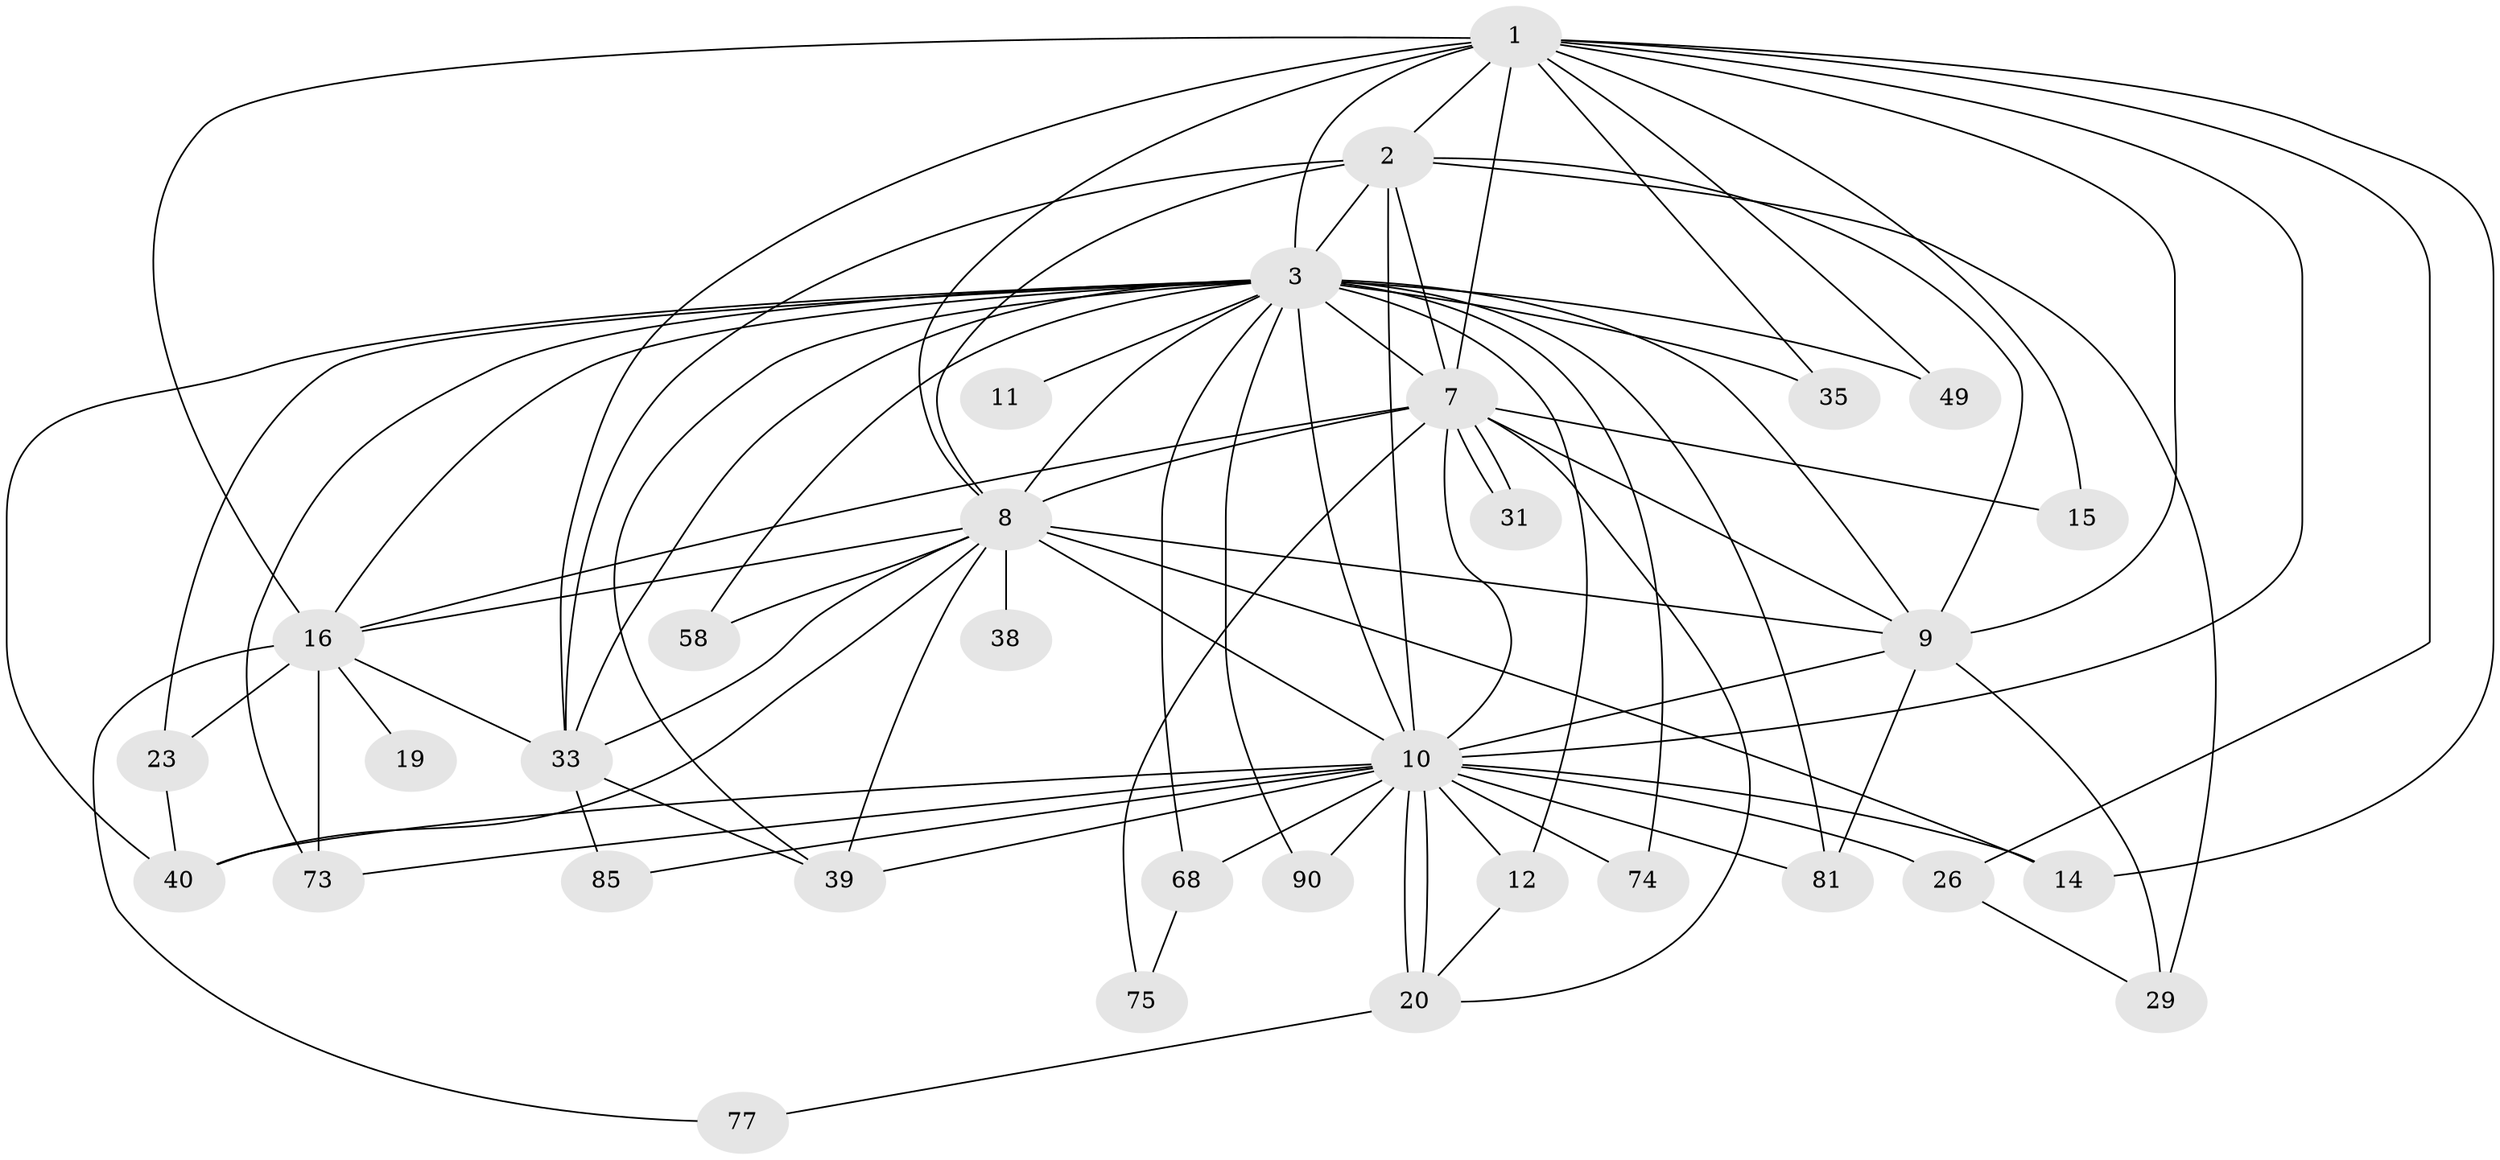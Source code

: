 // original degree distribution, {20: 0.009009009009009009, 13: 0.009009009009009009, 18: 0.018018018018018018, 24: 0.018018018018018018, 22: 0.009009009009009009, 21: 0.009009009009009009, 19: 0.009009009009009009, 25: 0.009009009009009009, 2: 0.4594594594594595, 3: 0.3153153153153153, 6: 0.02702702702702703, 12: 0.009009009009009009, 4: 0.05405405405405406, 5: 0.02702702702702703, 7: 0.018018018018018018}
// Generated by graph-tools (version 1.1) at 2025/17/03/04/25 18:17:50]
// undirected, 33 vertices, 85 edges
graph export_dot {
graph [start="1"]
  node [color=gray90,style=filled];
  1 [super="+30"];
  2 [super="+34+107+25"];
  3 [super="+62+5+87+22+21+4+42"];
  7 [super="+37+101+61+69+79+27+54+89"];
  8 [super="+13+80+28+86"];
  9 [super="+48+51"];
  10 [super="+41+24"];
  11;
  12;
  14;
  15;
  16 [super="+70+17+18"];
  19;
  20 [super="+45+82"];
  23 [super="+46"];
  26;
  29;
  31;
  33 [super="+36"];
  35 [super="+67"];
  38;
  39 [super="+71"];
  40;
  49;
  58;
  68;
  73 [super="+97"];
  74;
  75;
  77;
  81 [super="+92"];
  85;
  90 [super="+105"];
  1 -- 2;
  1 -- 3 [weight=6];
  1 -- 7 [weight=3];
  1 -- 8;
  1 -- 9;
  1 -- 10 [weight=4];
  1 -- 15;
  1 -- 26;
  1 -- 49;
  1 -- 35;
  1 -- 14;
  1 -- 33;
  1 -- 16;
  2 -- 3 [weight=5];
  2 -- 7;
  2 -- 8 [weight=2];
  2 -- 9 [weight=2];
  2 -- 10;
  2 -- 29;
  2 -- 33;
  3 -- 7 [weight=9];
  3 -- 8 [weight=7];
  3 -- 9 [weight=6];
  3 -- 10 [weight=5];
  3 -- 16 [weight=4];
  3 -- 33;
  3 -- 35 [weight=4];
  3 -- 49 [weight=2];
  3 -- 40;
  3 -- 58;
  3 -- 68;
  3 -- 90 [weight=2];
  3 -- 11 [weight=2];
  3 -- 73;
  3 -- 74;
  3 -- 12;
  3 -- 81;
  3 -- 23 [weight=2];
  3 -- 39;
  7 -- 8 [weight=2];
  7 -- 9 [weight=6];
  7 -- 10 [weight=3];
  7 -- 15;
  7 -- 31;
  7 -- 31;
  7 -- 16;
  7 -- 20;
  7 -- 75;
  8 -- 9;
  8 -- 10 [weight=4];
  8 -- 14;
  8 -- 38 [weight=2];
  8 -- 40;
  8 -- 39;
  8 -- 58;
  8 -- 16 [weight=2];
  8 -- 33;
  9 -- 10;
  9 -- 29;
  9 -- 81;
  10 -- 12;
  10 -- 14;
  10 -- 20 [weight=2];
  10 -- 20;
  10 -- 26;
  10 -- 39;
  10 -- 73;
  10 -- 81 [weight=2];
  10 -- 90;
  10 -- 68;
  10 -- 40;
  10 -- 74 [weight=2];
  10 -- 85;
  12 -- 20;
  16 -- 19 [weight=2];
  16 -- 23;
  16 -- 33 [weight=2];
  16 -- 77;
  16 -- 73;
  20 -- 77;
  23 -- 40;
  26 -- 29;
  33 -- 85;
  33 -- 39;
  68 -- 75;
}
